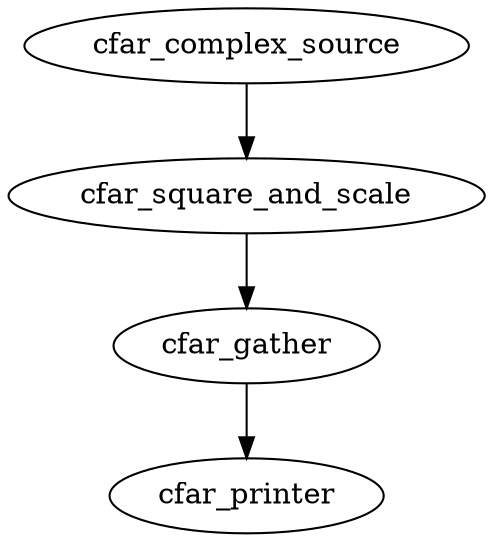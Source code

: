 digraph CFAR_SDF {
node2 [ label="cfar_complex_source", push="64", pop="0" ]
node3 [ label="cfar_square_and_scale", push="64", pop="64" ]
node2 -> node3
node4 [ label="cfar_gather", push="64", pop="64" ]
node3 -> node4
node5 [ label="cfar_printer", push="0", pop="64" ]
node4 -> node5
}

